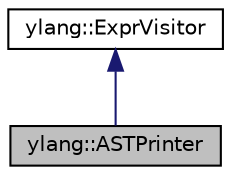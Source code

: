 digraph "ylang::ASTPrinter"
{
 // LATEX_PDF_SIZE
  edge [fontname="Helvetica",fontsize="10",labelfontname="Helvetica",labelfontsize="10"];
  node [fontname="Helvetica",fontsize="10",shape=record];
  Node1 [label="ylang::ASTPrinter",height=0.2,width=0.4,color="black", fillcolor="grey75", style="filled", fontcolor="black",tooltip="Class used to print the AST."];
  Node2 -> Node1 [dir="back",color="midnightblue",fontsize="10",style="solid",fontname="Helvetica"];
  Node2 [label="ylang::ExprVisitor",height=0.2,width=0.4,color="black", fillcolor="white", style="filled",URL="$d4/dfc/classylang_1_1ExprVisitor.html",tooltip="Abstract class used to visit a node in the AST."];
}
